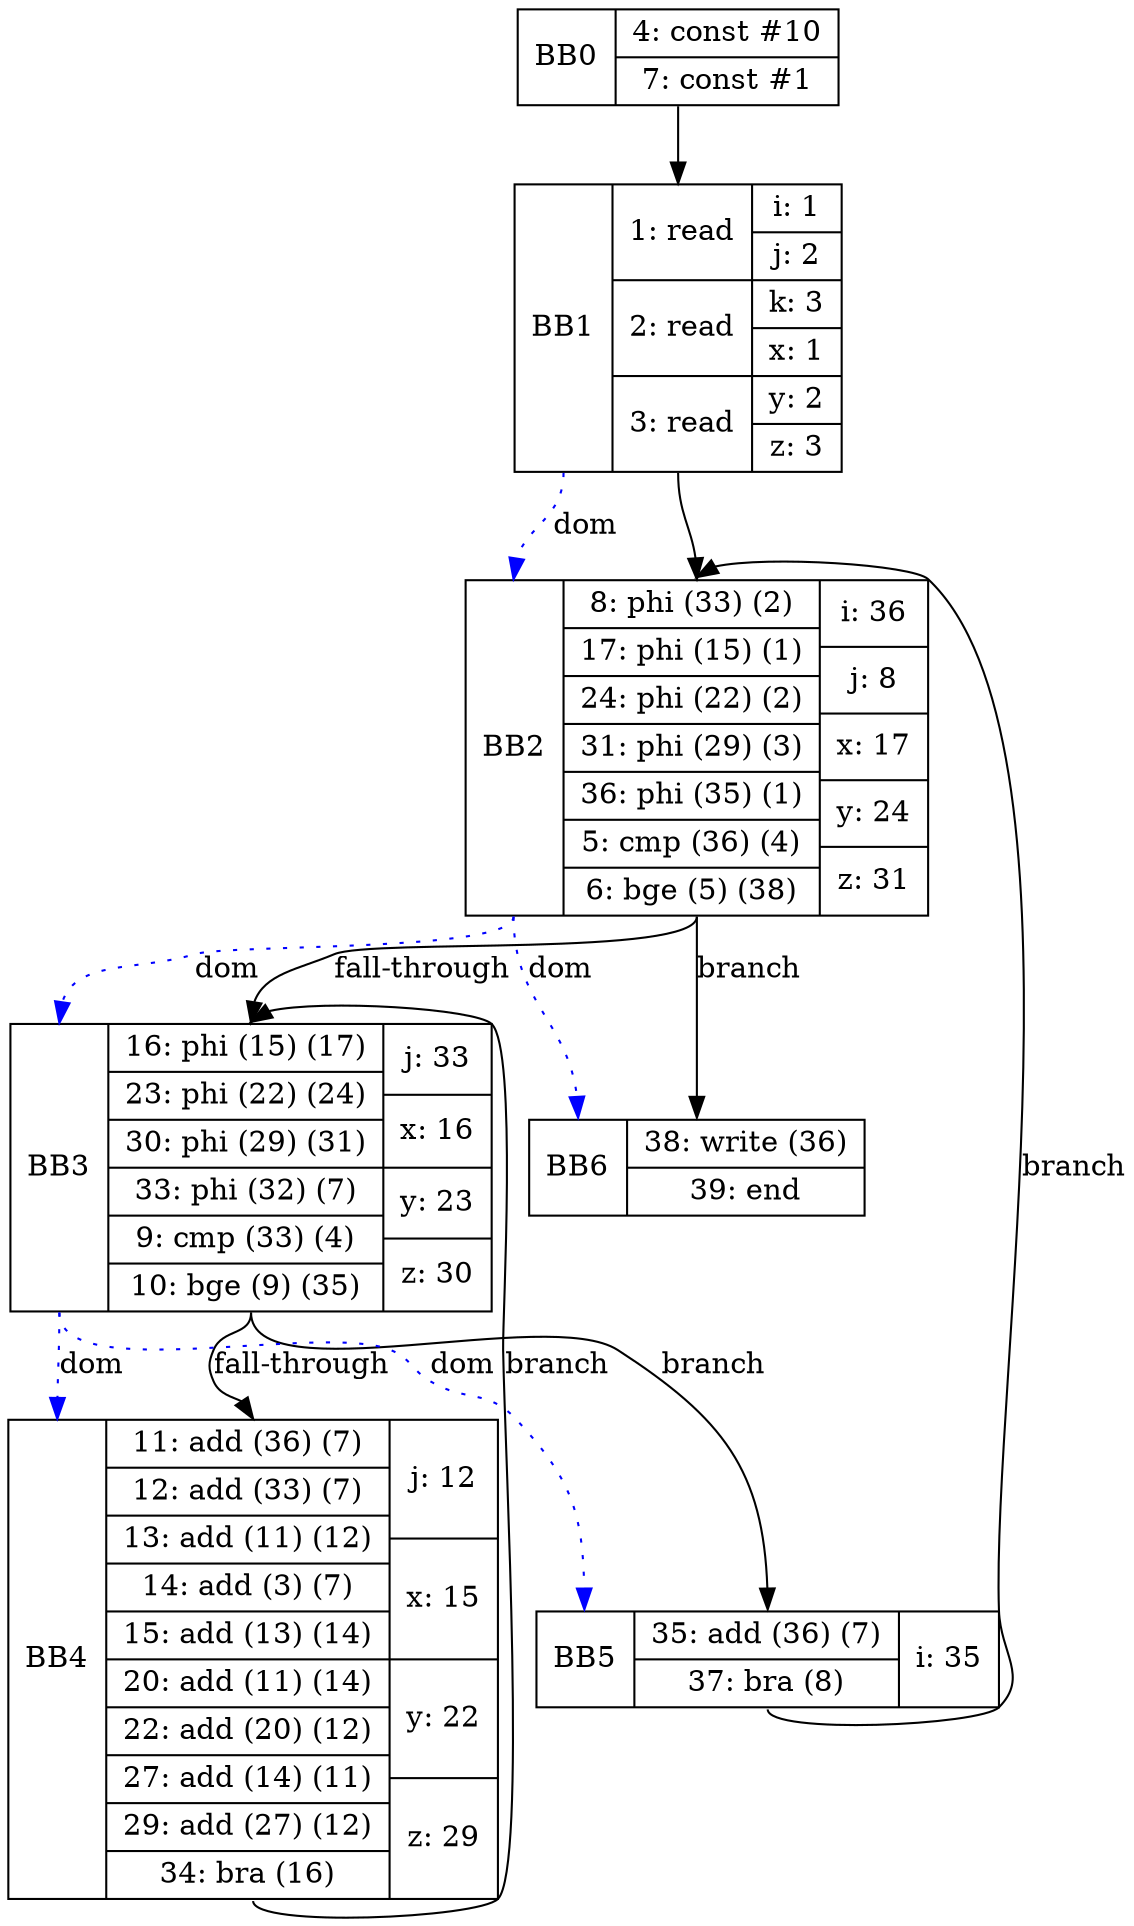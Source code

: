 digraph G {
bb0 [shape=record, label="<b>BB0 | {4: const #10|7: const #1}"];
bb1 [shape=record, label="<b>BB1 | {1: read|2: read|3: read}| {i: 1 | j: 2 | k: 3 | x: 1 | y: 2 | z: 3}"];
bb2 [shape=record, label="<b>BB2 | {8: phi (33) (2)|17: phi (15) (1)|24: phi (22) (2)|31: phi (29) (3)|36: phi (35) (1)|5: cmp (36) (4)|6: bge (5) (38)}| {i: 36 | j: 8 | x: 17 | y: 24 | z: 31}"];
bb3 [shape=record, label="<b>BB3 | {16: phi (15) (17)|23: phi (22) (24)|30: phi (29) (31)|33: phi (32) (7)|9: cmp (33) (4)|10: bge (9) (35)}| {j: 33 | x: 16 | y: 23 | z: 30}"];
bb4 [shape=record, label="<b>BB4 | {11: add (36) (7)|12: add (33) (7)|13: add (11) (12)|14: add (3) (7)|15: add (13) (14)|20: add (11) (14)|22: add (20) (12)|27: add (14) (11)|29: add (27) (12)|34: bra (16)}| {j: 12 | x: 15 | y: 22 | z: 29}"];
bb5 [shape=record, label="<b>BB5 | {35: add (36) (7)|37: bra (8)}| {i: 35}"];
bb6 [shape=record, label="<b>BB6 | {38: write (36)|39: end}"];
bb0:s -> bb1:n ;
bb1:s -> bb2:n ;
bb5:s -> bb2:n [label="branch"];
bb2:s -> bb3:n [label="fall-through"];
bb4:s -> bb3:n [label="branch"];
bb3:s -> bb4:n [label="fall-through"];
bb3:s -> bb5:n [label="branch"];
bb2:s -> bb6:n [label="branch"];
bb1:b -> bb2:b [color=blue, style=dotted, label="dom"];
bb2:b -> bb3:b [color=blue, style=dotted, label="dom"];
bb3:b -> bb4:b [color=blue, style=dotted, label="dom"];
bb3:b -> bb5:b [color=blue, style=dotted, label="dom"];
bb2:b -> bb6:b [color=blue, style=dotted, label="dom"];
}